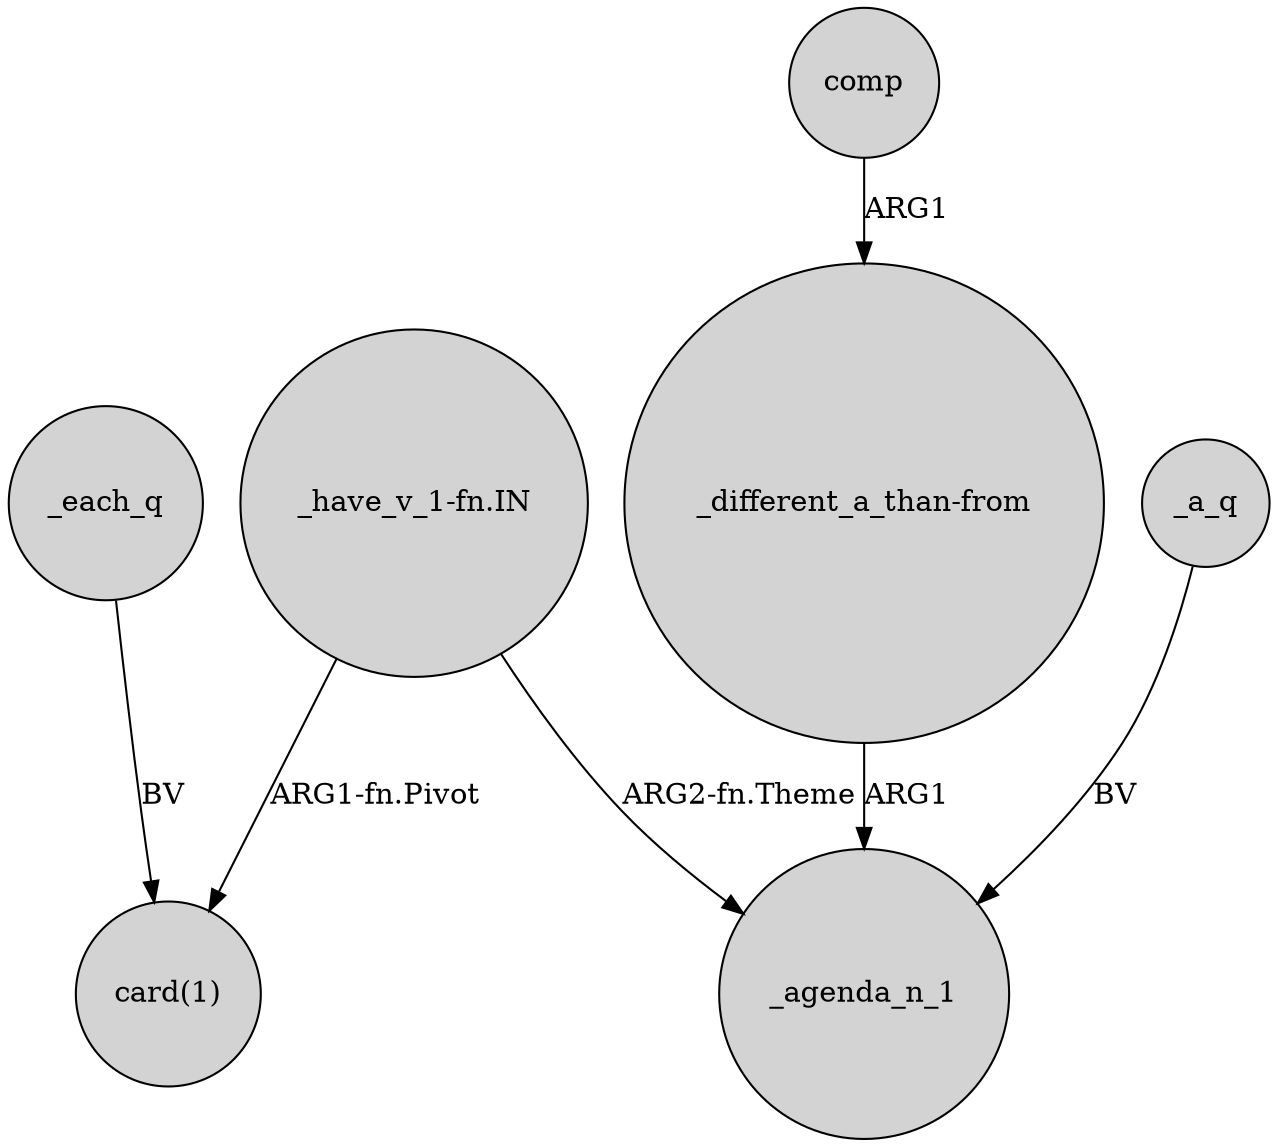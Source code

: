 digraph {
	node [shape=circle style=filled]
	_each_q -> "card(1)" [label=BV]
	"_different_a_than-from" -> _agenda_n_1 [label=ARG1]
	comp -> "_different_a_than-from" [label=ARG1]
	_a_q -> _agenda_n_1 [label=BV]
	"_have_v_1-fn.IN" -> _agenda_n_1 [label="ARG2-fn.Theme"]
	"_have_v_1-fn.IN" -> "card(1)" [label="ARG1-fn.Pivot"]
}
